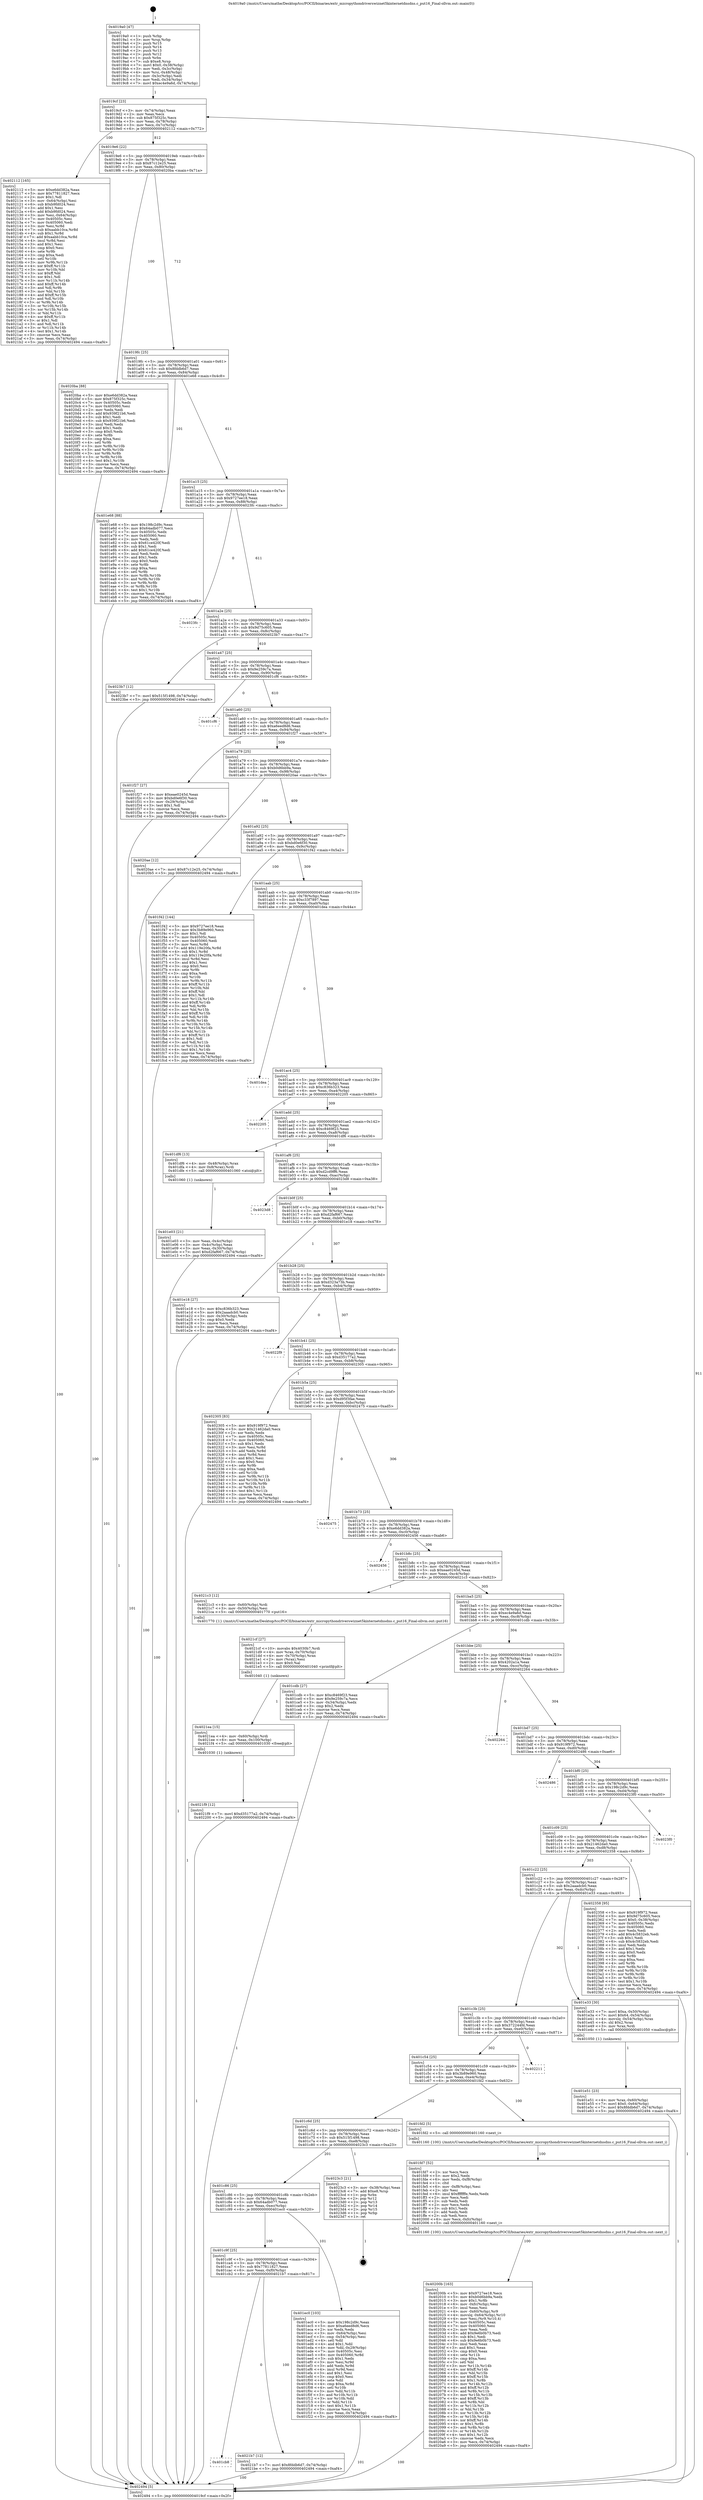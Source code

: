 digraph "0x4019a0" {
  label = "0x4019a0 (/mnt/c/Users/mathe/Desktop/tcc/POCII/binaries/extr_micropythondriverswiznet5kinternetdnsdns.c_put16_Final-ollvm.out::main(0))"
  labelloc = "t"
  node[shape=record]

  Entry [label="",width=0.3,height=0.3,shape=circle,fillcolor=black,style=filled]
  "0x4019cf" [label="{
     0x4019cf [23]\l
     | [instrs]\l
     &nbsp;&nbsp;0x4019cf \<+3\>: mov -0x74(%rbp),%eax\l
     &nbsp;&nbsp;0x4019d2 \<+2\>: mov %eax,%ecx\l
     &nbsp;&nbsp;0x4019d4 \<+6\>: sub $0x875f325c,%ecx\l
     &nbsp;&nbsp;0x4019da \<+3\>: mov %eax,-0x78(%rbp)\l
     &nbsp;&nbsp;0x4019dd \<+3\>: mov %ecx,-0x7c(%rbp)\l
     &nbsp;&nbsp;0x4019e0 \<+6\>: je 0000000000402112 \<main+0x772\>\l
  }"]
  "0x402112" [label="{
     0x402112 [165]\l
     | [instrs]\l
     &nbsp;&nbsp;0x402112 \<+5\>: mov $0xe6dd382a,%eax\l
     &nbsp;&nbsp;0x402117 \<+5\>: mov $0x77811827,%ecx\l
     &nbsp;&nbsp;0x40211c \<+2\>: mov $0x1,%dl\l
     &nbsp;&nbsp;0x40211e \<+3\>: mov -0x64(%rbp),%esi\l
     &nbsp;&nbsp;0x402121 \<+6\>: sub $0xb9fd024,%esi\l
     &nbsp;&nbsp;0x402127 \<+3\>: add $0x1,%esi\l
     &nbsp;&nbsp;0x40212a \<+6\>: add $0xb9fd024,%esi\l
     &nbsp;&nbsp;0x402130 \<+3\>: mov %esi,-0x64(%rbp)\l
     &nbsp;&nbsp;0x402133 \<+7\>: mov 0x40505c,%esi\l
     &nbsp;&nbsp;0x40213a \<+7\>: mov 0x405060,%edi\l
     &nbsp;&nbsp;0x402141 \<+3\>: mov %esi,%r8d\l
     &nbsp;&nbsp;0x402144 \<+7\>: sub $0xaabb10ca,%r8d\l
     &nbsp;&nbsp;0x40214b \<+4\>: sub $0x1,%r8d\l
     &nbsp;&nbsp;0x40214f \<+7\>: add $0xaabb10ca,%r8d\l
     &nbsp;&nbsp;0x402156 \<+4\>: imul %r8d,%esi\l
     &nbsp;&nbsp;0x40215a \<+3\>: and $0x1,%esi\l
     &nbsp;&nbsp;0x40215d \<+3\>: cmp $0x0,%esi\l
     &nbsp;&nbsp;0x402160 \<+4\>: sete %r9b\l
     &nbsp;&nbsp;0x402164 \<+3\>: cmp $0xa,%edi\l
     &nbsp;&nbsp;0x402167 \<+4\>: setl %r10b\l
     &nbsp;&nbsp;0x40216b \<+3\>: mov %r9b,%r11b\l
     &nbsp;&nbsp;0x40216e \<+4\>: xor $0xff,%r11b\l
     &nbsp;&nbsp;0x402172 \<+3\>: mov %r10b,%bl\l
     &nbsp;&nbsp;0x402175 \<+3\>: xor $0xff,%bl\l
     &nbsp;&nbsp;0x402178 \<+3\>: xor $0x1,%dl\l
     &nbsp;&nbsp;0x40217b \<+3\>: mov %r11b,%r14b\l
     &nbsp;&nbsp;0x40217e \<+4\>: and $0xff,%r14b\l
     &nbsp;&nbsp;0x402182 \<+3\>: and %dl,%r9b\l
     &nbsp;&nbsp;0x402185 \<+3\>: mov %bl,%r15b\l
     &nbsp;&nbsp;0x402188 \<+4\>: and $0xff,%r15b\l
     &nbsp;&nbsp;0x40218c \<+3\>: and %dl,%r10b\l
     &nbsp;&nbsp;0x40218f \<+3\>: or %r9b,%r14b\l
     &nbsp;&nbsp;0x402192 \<+3\>: or %r10b,%r15b\l
     &nbsp;&nbsp;0x402195 \<+3\>: xor %r15b,%r14b\l
     &nbsp;&nbsp;0x402198 \<+3\>: or %bl,%r11b\l
     &nbsp;&nbsp;0x40219b \<+4\>: xor $0xff,%r11b\l
     &nbsp;&nbsp;0x40219f \<+3\>: or $0x1,%dl\l
     &nbsp;&nbsp;0x4021a2 \<+3\>: and %dl,%r11b\l
     &nbsp;&nbsp;0x4021a5 \<+3\>: or %r11b,%r14b\l
     &nbsp;&nbsp;0x4021a8 \<+4\>: test $0x1,%r14b\l
     &nbsp;&nbsp;0x4021ac \<+3\>: cmovne %ecx,%eax\l
     &nbsp;&nbsp;0x4021af \<+3\>: mov %eax,-0x74(%rbp)\l
     &nbsp;&nbsp;0x4021b2 \<+5\>: jmp 0000000000402494 \<main+0xaf4\>\l
  }"]
  "0x4019e6" [label="{
     0x4019e6 [22]\l
     | [instrs]\l
     &nbsp;&nbsp;0x4019e6 \<+5\>: jmp 00000000004019eb \<main+0x4b\>\l
     &nbsp;&nbsp;0x4019eb \<+3\>: mov -0x78(%rbp),%eax\l
     &nbsp;&nbsp;0x4019ee \<+5\>: sub $0x87c12e25,%eax\l
     &nbsp;&nbsp;0x4019f3 \<+3\>: mov %eax,-0x80(%rbp)\l
     &nbsp;&nbsp;0x4019f6 \<+6\>: je 00000000004020ba \<main+0x71a\>\l
  }"]
  Exit [label="",width=0.3,height=0.3,shape=circle,fillcolor=black,style=filled,peripheries=2]
  "0x4020ba" [label="{
     0x4020ba [88]\l
     | [instrs]\l
     &nbsp;&nbsp;0x4020ba \<+5\>: mov $0xe6dd382a,%eax\l
     &nbsp;&nbsp;0x4020bf \<+5\>: mov $0x875f325c,%ecx\l
     &nbsp;&nbsp;0x4020c4 \<+7\>: mov 0x40505c,%edx\l
     &nbsp;&nbsp;0x4020cb \<+7\>: mov 0x405060,%esi\l
     &nbsp;&nbsp;0x4020d2 \<+2\>: mov %edx,%edi\l
     &nbsp;&nbsp;0x4020d4 \<+6\>: add $0x939f21b6,%edi\l
     &nbsp;&nbsp;0x4020da \<+3\>: sub $0x1,%edi\l
     &nbsp;&nbsp;0x4020dd \<+6\>: sub $0x939f21b6,%edi\l
     &nbsp;&nbsp;0x4020e3 \<+3\>: imul %edi,%edx\l
     &nbsp;&nbsp;0x4020e6 \<+3\>: and $0x1,%edx\l
     &nbsp;&nbsp;0x4020e9 \<+3\>: cmp $0x0,%edx\l
     &nbsp;&nbsp;0x4020ec \<+4\>: sete %r8b\l
     &nbsp;&nbsp;0x4020f0 \<+3\>: cmp $0xa,%esi\l
     &nbsp;&nbsp;0x4020f3 \<+4\>: setl %r9b\l
     &nbsp;&nbsp;0x4020f7 \<+3\>: mov %r8b,%r10b\l
     &nbsp;&nbsp;0x4020fa \<+3\>: and %r9b,%r10b\l
     &nbsp;&nbsp;0x4020fd \<+3\>: xor %r9b,%r8b\l
     &nbsp;&nbsp;0x402100 \<+3\>: or %r8b,%r10b\l
     &nbsp;&nbsp;0x402103 \<+4\>: test $0x1,%r10b\l
     &nbsp;&nbsp;0x402107 \<+3\>: cmovne %ecx,%eax\l
     &nbsp;&nbsp;0x40210a \<+3\>: mov %eax,-0x74(%rbp)\l
     &nbsp;&nbsp;0x40210d \<+5\>: jmp 0000000000402494 \<main+0xaf4\>\l
  }"]
  "0x4019fc" [label="{
     0x4019fc [25]\l
     | [instrs]\l
     &nbsp;&nbsp;0x4019fc \<+5\>: jmp 0000000000401a01 \<main+0x61\>\l
     &nbsp;&nbsp;0x401a01 \<+3\>: mov -0x78(%rbp),%eax\l
     &nbsp;&nbsp;0x401a04 \<+5\>: sub $0x8fddb6d7,%eax\l
     &nbsp;&nbsp;0x401a09 \<+6\>: mov %eax,-0x84(%rbp)\l
     &nbsp;&nbsp;0x401a0f \<+6\>: je 0000000000401e68 \<main+0x4c8\>\l
  }"]
  "0x4021f9" [label="{
     0x4021f9 [12]\l
     | [instrs]\l
     &nbsp;&nbsp;0x4021f9 \<+7\>: movl $0xd35177a2,-0x74(%rbp)\l
     &nbsp;&nbsp;0x402200 \<+5\>: jmp 0000000000402494 \<main+0xaf4\>\l
  }"]
  "0x401e68" [label="{
     0x401e68 [88]\l
     | [instrs]\l
     &nbsp;&nbsp;0x401e68 \<+5\>: mov $0x198c2d9c,%eax\l
     &nbsp;&nbsp;0x401e6d \<+5\>: mov $0x64adb077,%ecx\l
     &nbsp;&nbsp;0x401e72 \<+7\>: mov 0x40505c,%edx\l
     &nbsp;&nbsp;0x401e79 \<+7\>: mov 0x405060,%esi\l
     &nbsp;&nbsp;0x401e80 \<+2\>: mov %edx,%edi\l
     &nbsp;&nbsp;0x401e82 \<+6\>: sub $0x61ce420f,%edi\l
     &nbsp;&nbsp;0x401e88 \<+3\>: sub $0x1,%edi\l
     &nbsp;&nbsp;0x401e8b \<+6\>: add $0x61ce420f,%edi\l
     &nbsp;&nbsp;0x401e91 \<+3\>: imul %edi,%edx\l
     &nbsp;&nbsp;0x401e94 \<+3\>: and $0x1,%edx\l
     &nbsp;&nbsp;0x401e97 \<+3\>: cmp $0x0,%edx\l
     &nbsp;&nbsp;0x401e9a \<+4\>: sete %r8b\l
     &nbsp;&nbsp;0x401e9e \<+3\>: cmp $0xa,%esi\l
     &nbsp;&nbsp;0x401ea1 \<+4\>: setl %r9b\l
     &nbsp;&nbsp;0x401ea5 \<+3\>: mov %r8b,%r10b\l
     &nbsp;&nbsp;0x401ea8 \<+3\>: and %r9b,%r10b\l
     &nbsp;&nbsp;0x401eab \<+3\>: xor %r9b,%r8b\l
     &nbsp;&nbsp;0x401eae \<+3\>: or %r8b,%r10b\l
     &nbsp;&nbsp;0x401eb1 \<+4\>: test $0x1,%r10b\l
     &nbsp;&nbsp;0x401eb5 \<+3\>: cmovne %ecx,%eax\l
     &nbsp;&nbsp;0x401eb8 \<+3\>: mov %eax,-0x74(%rbp)\l
     &nbsp;&nbsp;0x401ebb \<+5\>: jmp 0000000000402494 \<main+0xaf4\>\l
  }"]
  "0x401a15" [label="{
     0x401a15 [25]\l
     | [instrs]\l
     &nbsp;&nbsp;0x401a15 \<+5\>: jmp 0000000000401a1a \<main+0x7a\>\l
     &nbsp;&nbsp;0x401a1a \<+3\>: mov -0x78(%rbp),%eax\l
     &nbsp;&nbsp;0x401a1d \<+5\>: sub $0x9727ee18,%eax\l
     &nbsp;&nbsp;0x401a22 \<+6\>: mov %eax,-0x88(%rbp)\l
     &nbsp;&nbsp;0x401a28 \<+6\>: je 00000000004023fc \<main+0xa5c\>\l
  }"]
  "0x4021ea" [label="{
     0x4021ea [15]\l
     | [instrs]\l
     &nbsp;&nbsp;0x4021ea \<+4\>: mov -0x60(%rbp),%rdi\l
     &nbsp;&nbsp;0x4021ee \<+6\>: mov %eax,-0x100(%rbp)\l
     &nbsp;&nbsp;0x4021f4 \<+5\>: call 0000000000401030 \<free@plt\>\l
     | [calls]\l
     &nbsp;&nbsp;0x401030 \{1\} (unknown)\l
  }"]
  "0x4023fc" [label="{
     0x4023fc\l
  }", style=dashed]
  "0x401a2e" [label="{
     0x401a2e [25]\l
     | [instrs]\l
     &nbsp;&nbsp;0x401a2e \<+5\>: jmp 0000000000401a33 \<main+0x93\>\l
     &nbsp;&nbsp;0x401a33 \<+3\>: mov -0x78(%rbp),%eax\l
     &nbsp;&nbsp;0x401a36 \<+5\>: sub $0x9d75c605,%eax\l
     &nbsp;&nbsp;0x401a3b \<+6\>: mov %eax,-0x8c(%rbp)\l
     &nbsp;&nbsp;0x401a41 \<+6\>: je 00000000004023b7 \<main+0xa17\>\l
  }"]
  "0x4021cf" [label="{
     0x4021cf [27]\l
     | [instrs]\l
     &nbsp;&nbsp;0x4021cf \<+10\>: movabs $0x4030b7,%rdi\l
     &nbsp;&nbsp;0x4021d9 \<+4\>: mov %rax,-0x70(%rbp)\l
     &nbsp;&nbsp;0x4021dd \<+4\>: mov -0x70(%rbp),%rax\l
     &nbsp;&nbsp;0x4021e1 \<+2\>: mov (%rax),%esi\l
     &nbsp;&nbsp;0x4021e3 \<+2\>: mov $0x0,%al\l
     &nbsp;&nbsp;0x4021e5 \<+5\>: call 0000000000401040 \<printf@plt\>\l
     | [calls]\l
     &nbsp;&nbsp;0x401040 \{1\} (unknown)\l
  }"]
  "0x4023b7" [label="{
     0x4023b7 [12]\l
     | [instrs]\l
     &nbsp;&nbsp;0x4023b7 \<+7\>: movl $0x515f1498,-0x74(%rbp)\l
     &nbsp;&nbsp;0x4023be \<+5\>: jmp 0000000000402494 \<main+0xaf4\>\l
  }"]
  "0x401a47" [label="{
     0x401a47 [25]\l
     | [instrs]\l
     &nbsp;&nbsp;0x401a47 \<+5\>: jmp 0000000000401a4c \<main+0xac\>\l
     &nbsp;&nbsp;0x401a4c \<+3\>: mov -0x78(%rbp),%eax\l
     &nbsp;&nbsp;0x401a4f \<+5\>: sub $0x9e259c7a,%eax\l
     &nbsp;&nbsp;0x401a54 \<+6\>: mov %eax,-0x90(%rbp)\l
     &nbsp;&nbsp;0x401a5a \<+6\>: je 0000000000401cf6 \<main+0x356\>\l
  }"]
  "0x401cb8" [label="{
     0x401cb8\l
  }", style=dashed]
  "0x401cf6" [label="{
     0x401cf6\l
  }", style=dashed]
  "0x401a60" [label="{
     0x401a60 [25]\l
     | [instrs]\l
     &nbsp;&nbsp;0x401a60 \<+5\>: jmp 0000000000401a65 \<main+0xc5\>\l
     &nbsp;&nbsp;0x401a65 \<+3\>: mov -0x78(%rbp),%eax\l
     &nbsp;&nbsp;0x401a68 \<+5\>: sub $0xa6eed8d6,%eax\l
     &nbsp;&nbsp;0x401a6d \<+6\>: mov %eax,-0x94(%rbp)\l
     &nbsp;&nbsp;0x401a73 \<+6\>: je 0000000000401f27 \<main+0x587\>\l
  }"]
  "0x4021b7" [label="{
     0x4021b7 [12]\l
     | [instrs]\l
     &nbsp;&nbsp;0x4021b7 \<+7\>: movl $0x8fddb6d7,-0x74(%rbp)\l
     &nbsp;&nbsp;0x4021be \<+5\>: jmp 0000000000402494 \<main+0xaf4\>\l
  }"]
  "0x401f27" [label="{
     0x401f27 [27]\l
     | [instrs]\l
     &nbsp;&nbsp;0x401f27 \<+5\>: mov $0xeae0245d,%eax\l
     &nbsp;&nbsp;0x401f2c \<+5\>: mov $0xbd0e6f30,%ecx\l
     &nbsp;&nbsp;0x401f31 \<+3\>: mov -0x29(%rbp),%dl\l
     &nbsp;&nbsp;0x401f34 \<+3\>: test $0x1,%dl\l
     &nbsp;&nbsp;0x401f37 \<+3\>: cmovne %ecx,%eax\l
     &nbsp;&nbsp;0x401f3a \<+3\>: mov %eax,-0x74(%rbp)\l
     &nbsp;&nbsp;0x401f3d \<+5\>: jmp 0000000000402494 \<main+0xaf4\>\l
  }"]
  "0x401a79" [label="{
     0x401a79 [25]\l
     | [instrs]\l
     &nbsp;&nbsp;0x401a79 \<+5\>: jmp 0000000000401a7e \<main+0xde\>\l
     &nbsp;&nbsp;0x401a7e \<+3\>: mov -0x78(%rbp),%eax\l
     &nbsp;&nbsp;0x401a81 \<+5\>: sub $0xb0d6bb9a,%eax\l
     &nbsp;&nbsp;0x401a86 \<+6\>: mov %eax,-0x98(%rbp)\l
     &nbsp;&nbsp;0x401a8c \<+6\>: je 00000000004020ae \<main+0x70e\>\l
  }"]
  "0x40200b" [label="{
     0x40200b [163]\l
     | [instrs]\l
     &nbsp;&nbsp;0x40200b \<+5\>: mov $0x9727ee18,%ecx\l
     &nbsp;&nbsp;0x402010 \<+5\>: mov $0xb0d6bb9a,%edx\l
     &nbsp;&nbsp;0x402015 \<+3\>: mov $0x1,%r8b\l
     &nbsp;&nbsp;0x402018 \<+6\>: mov -0xfc(%rbp),%esi\l
     &nbsp;&nbsp;0x40201e \<+3\>: imul %eax,%esi\l
     &nbsp;&nbsp;0x402021 \<+4\>: mov -0x60(%rbp),%r9\l
     &nbsp;&nbsp;0x402025 \<+4\>: movslq -0x64(%rbp),%r10\l
     &nbsp;&nbsp;0x402029 \<+4\>: mov %esi,(%r9,%r10,4)\l
     &nbsp;&nbsp;0x40202d \<+7\>: mov 0x40505c,%eax\l
     &nbsp;&nbsp;0x402034 \<+7\>: mov 0x405060,%esi\l
     &nbsp;&nbsp;0x40203b \<+2\>: mov %eax,%edi\l
     &nbsp;&nbsp;0x40203d \<+6\>: add $0x9e6b0b73,%edi\l
     &nbsp;&nbsp;0x402043 \<+3\>: sub $0x1,%edi\l
     &nbsp;&nbsp;0x402046 \<+6\>: sub $0x9e6b0b73,%edi\l
     &nbsp;&nbsp;0x40204c \<+3\>: imul %edi,%eax\l
     &nbsp;&nbsp;0x40204f \<+3\>: and $0x1,%eax\l
     &nbsp;&nbsp;0x402052 \<+3\>: cmp $0x0,%eax\l
     &nbsp;&nbsp;0x402055 \<+4\>: sete %r11b\l
     &nbsp;&nbsp;0x402059 \<+3\>: cmp $0xa,%esi\l
     &nbsp;&nbsp;0x40205c \<+3\>: setl %bl\l
     &nbsp;&nbsp;0x40205f \<+3\>: mov %r11b,%r14b\l
     &nbsp;&nbsp;0x402062 \<+4\>: xor $0xff,%r14b\l
     &nbsp;&nbsp;0x402066 \<+3\>: mov %bl,%r15b\l
     &nbsp;&nbsp;0x402069 \<+4\>: xor $0xff,%r15b\l
     &nbsp;&nbsp;0x40206d \<+4\>: xor $0x1,%r8b\l
     &nbsp;&nbsp;0x402071 \<+3\>: mov %r14b,%r12b\l
     &nbsp;&nbsp;0x402074 \<+4\>: and $0xff,%r12b\l
     &nbsp;&nbsp;0x402078 \<+3\>: and %r8b,%r11b\l
     &nbsp;&nbsp;0x40207b \<+3\>: mov %r15b,%r13b\l
     &nbsp;&nbsp;0x40207e \<+4\>: and $0xff,%r13b\l
     &nbsp;&nbsp;0x402082 \<+3\>: and %r8b,%bl\l
     &nbsp;&nbsp;0x402085 \<+3\>: or %r11b,%r12b\l
     &nbsp;&nbsp;0x402088 \<+3\>: or %bl,%r13b\l
     &nbsp;&nbsp;0x40208b \<+3\>: xor %r13b,%r12b\l
     &nbsp;&nbsp;0x40208e \<+3\>: or %r15b,%r14b\l
     &nbsp;&nbsp;0x402091 \<+4\>: xor $0xff,%r14b\l
     &nbsp;&nbsp;0x402095 \<+4\>: or $0x1,%r8b\l
     &nbsp;&nbsp;0x402099 \<+3\>: and %r8b,%r14b\l
     &nbsp;&nbsp;0x40209c \<+3\>: or %r14b,%r12b\l
     &nbsp;&nbsp;0x40209f \<+4\>: test $0x1,%r12b\l
     &nbsp;&nbsp;0x4020a3 \<+3\>: cmovne %edx,%ecx\l
     &nbsp;&nbsp;0x4020a6 \<+3\>: mov %ecx,-0x74(%rbp)\l
     &nbsp;&nbsp;0x4020a9 \<+5\>: jmp 0000000000402494 \<main+0xaf4\>\l
  }"]
  "0x4020ae" [label="{
     0x4020ae [12]\l
     | [instrs]\l
     &nbsp;&nbsp;0x4020ae \<+7\>: movl $0x87c12e25,-0x74(%rbp)\l
     &nbsp;&nbsp;0x4020b5 \<+5\>: jmp 0000000000402494 \<main+0xaf4\>\l
  }"]
  "0x401a92" [label="{
     0x401a92 [25]\l
     | [instrs]\l
     &nbsp;&nbsp;0x401a92 \<+5\>: jmp 0000000000401a97 \<main+0xf7\>\l
     &nbsp;&nbsp;0x401a97 \<+3\>: mov -0x78(%rbp),%eax\l
     &nbsp;&nbsp;0x401a9a \<+5\>: sub $0xbd0e6f30,%eax\l
     &nbsp;&nbsp;0x401a9f \<+6\>: mov %eax,-0x9c(%rbp)\l
     &nbsp;&nbsp;0x401aa5 \<+6\>: je 0000000000401f42 \<main+0x5a2\>\l
  }"]
  "0x401fd7" [label="{
     0x401fd7 [52]\l
     | [instrs]\l
     &nbsp;&nbsp;0x401fd7 \<+2\>: xor %ecx,%ecx\l
     &nbsp;&nbsp;0x401fd9 \<+5\>: mov $0x2,%edx\l
     &nbsp;&nbsp;0x401fde \<+6\>: mov %edx,-0xf8(%rbp)\l
     &nbsp;&nbsp;0x401fe4 \<+1\>: cltd\l
     &nbsp;&nbsp;0x401fe5 \<+6\>: mov -0xf8(%rbp),%esi\l
     &nbsp;&nbsp;0x401feb \<+2\>: idiv %esi\l
     &nbsp;&nbsp;0x401fed \<+6\>: imul $0xfffffffe,%edx,%edx\l
     &nbsp;&nbsp;0x401ff3 \<+2\>: mov %ecx,%edi\l
     &nbsp;&nbsp;0x401ff5 \<+2\>: sub %edx,%edi\l
     &nbsp;&nbsp;0x401ff7 \<+2\>: mov %ecx,%edx\l
     &nbsp;&nbsp;0x401ff9 \<+3\>: sub $0x1,%edx\l
     &nbsp;&nbsp;0x401ffc \<+2\>: add %edx,%edi\l
     &nbsp;&nbsp;0x401ffe \<+2\>: sub %edi,%ecx\l
     &nbsp;&nbsp;0x402000 \<+6\>: mov %ecx,-0xfc(%rbp)\l
     &nbsp;&nbsp;0x402006 \<+5\>: call 0000000000401160 \<next_i\>\l
     | [calls]\l
     &nbsp;&nbsp;0x401160 \{100\} (/mnt/c/Users/mathe/Desktop/tcc/POCII/binaries/extr_micropythondriverswiznet5kinternetdnsdns.c_put16_Final-ollvm.out::next_i)\l
  }"]
  "0x401f42" [label="{
     0x401f42 [144]\l
     | [instrs]\l
     &nbsp;&nbsp;0x401f42 \<+5\>: mov $0x9727ee18,%eax\l
     &nbsp;&nbsp;0x401f47 \<+5\>: mov $0x3b89e960,%ecx\l
     &nbsp;&nbsp;0x401f4c \<+2\>: mov $0x1,%dl\l
     &nbsp;&nbsp;0x401f4e \<+7\>: mov 0x40505c,%esi\l
     &nbsp;&nbsp;0x401f55 \<+7\>: mov 0x405060,%edi\l
     &nbsp;&nbsp;0x401f5c \<+3\>: mov %esi,%r8d\l
     &nbsp;&nbsp;0x401f5f \<+7\>: add $0x119e20fa,%r8d\l
     &nbsp;&nbsp;0x401f66 \<+4\>: sub $0x1,%r8d\l
     &nbsp;&nbsp;0x401f6a \<+7\>: sub $0x119e20fa,%r8d\l
     &nbsp;&nbsp;0x401f71 \<+4\>: imul %r8d,%esi\l
     &nbsp;&nbsp;0x401f75 \<+3\>: and $0x1,%esi\l
     &nbsp;&nbsp;0x401f78 \<+3\>: cmp $0x0,%esi\l
     &nbsp;&nbsp;0x401f7b \<+4\>: sete %r9b\l
     &nbsp;&nbsp;0x401f7f \<+3\>: cmp $0xa,%edi\l
     &nbsp;&nbsp;0x401f82 \<+4\>: setl %r10b\l
     &nbsp;&nbsp;0x401f86 \<+3\>: mov %r9b,%r11b\l
     &nbsp;&nbsp;0x401f89 \<+4\>: xor $0xff,%r11b\l
     &nbsp;&nbsp;0x401f8d \<+3\>: mov %r10b,%bl\l
     &nbsp;&nbsp;0x401f90 \<+3\>: xor $0xff,%bl\l
     &nbsp;&nbsp;0x401f93 \<+3\>: xor $0x1,%dl\l
     &nbsp;&nbsp;0x401f96 \<+3\>: mov %r11b,%r14b\l
     &nbsp;&nbsp;0x401f99 \<+4\>: and $0xff,%r14b\l
     &nbsp;&nbsp;0x401f9d \<+3\>: and %dl,%r9b\l
     &nbsp;&nbsp;0x401fa0 \<+3\>: mov %bl,%r15b\l
     &nbsp;&nbsp;0x401fa3 \<+4\>: and $0xff,%r15b\l
     &nbsp;&nbsp;0x401fa7 \<+3\>: and %dl,%r10b\l
     &nbsp;&nbsp;0x401faa \<+3\>: or %r9b,%r14b\l
     &nbsp;&nbsp;0x401fad \<+3\>: or %r10b,%r15b\l
     &nbsp;&nbsp;0x401fb0 \<+3\>: xor %r15b,%r14b\l
     &nbsp;&nbsp;0x401fb3 \<+3\>: or %bl,%r11b\l
     &nbsp;&nbsp;0x401fb6 \<+4\>: xor $0xff,%r11b\l
     &nbsp;&nbsp;0x401fba \<+3\>: or $0x1,%dl\l
     &nbsp;&nbsp;0x401fbd \<+3\>: and %dl,%r11b\l
     &nbsp;&nbsp;0x401fc0 \<+3\>: or %r11b,%r14b\l
     &nbsp;&nbsp;0x401fc3 \<+4\>: test $0x1,%r14b\l
     &nbsp;&nbsp;0x401fc7 \<+3\>: cmovne %ecx,%eax\l
     &nbsp;&nbsp;0x401fca \<+3\>: mov %eax,-0x74(%rbp)\l
     &nbsp;&nbsp;0x401fcd \<+5\>: jmp 0000000000402494 \<main+0xaf4\>\l
  }"]
  "0x401aab" [label="{
     0x401aab [25]\l
     | [instrs]\l
     &nbsp;&nbsp;0x401aab \<+5\>: jmp 0000000000401ab0 \<main+0x110\>\l
     &nbsp;&nbsp;0x401ab0 \<+3\>: mov -0x78(%rbp),%eax\l
     &nbsp;&nbsp;0x401ab3 \<+5\>: sub $0xc33f7897,%eax\l
     &nbsp;&nbsp;0x401ab8 \<+6\>: mov %eax,-0xa0(%rbp)\l
     &nbsp;&nbsp;0x401abe \<+6\>: je 0000000000401dea \<main+0x44a\>\l
  }"]
  "0x401c9f" [label="{
     0x401c9f [25]\l
     | [instrs]\l
     &nbsp;&nbsp;0x401c9f \<+5\>: jmp 0000000000401ca4 \<main+0x304\>\l
     &nbsp;&nbsp;0x401ca4 \<+3\>: mov -0x78(%rbp),%eax\l
     &nbsp;&nbsp;0x401ca7 \<+5\>: sub $0x77811827,%eax\l
     &nbsp;&nbsp;0x401cac \<+6\>: mov %eax,-0xf0(%rbp)\l
     &nbsp;&nbsp;0x401cb2 \<+6\>: je 00000000004021b7 \<main+0x817\>\l
  }"]
  "0x401dea" [label="{
     0x401dea\l
  }", style=dashed]
  "0x401ac4" [label="{
     0x401ac4 [25]\l
     | [instrs]\l
     &nbsp;&nbsp;0x401ac4 \<+5\>: jmp 0000000000401ac9 \<main+0x129\>\l
     &nbsp;&nbsp;0x401ac9 \<+3\>: mov -0x78(%rbp),%eax\l
     &nbsp;&nbsp;0x401acc \<+5\>: sub $0xc836b323,%eax\l
     &nbsp;&nbsp;0x401ad1 \<+6\>: mov %eax,-0xa4(%rbp)\l
     &nbsp;&nbsp;0x401ad7 \<+6\>: je 0000000000402205 \<main+0x865\>\l
  }"]
  "0x401ec0" [label="{
     0x401ec0 [103]\l
     | [instrs]\l
     &nbsp;&nbsp;0x401ec0 \<+5\>: mov $0x198c2d9c,%eax\l
     &nbsp;&nbsp;0x401ec5 \<+5\>: mov $0xa6eed8d6,%ecx\l
     &nbsp;&nbsp;0x401eca \<+2\>: xor %edx,%edx\l
     &nbsp;&nbsp;0x401ecc \<+3\>: mov -0x64(%rbp),%esi\l
     &nbsp;&nbsp;0x401ecf \<+3\>: cmp -0x54(%rbp),%esi\l
     &nbsp;&nbsp;0x401ed2 \<+4\>: setl %dil\l
     &nbsp;&nbsp;0x401ed6 \<+4\>: and $0x1,%dil\l
     &nbsp;&nbsp;0x401eda \<+4\>: mov %dil,-0x29(%rbp)\l
     &nbsp;&nbsp;0x401ede \<+7\>: mov 0x40505c,%esi\l
     &nbsp;&nbsp;0x401ee5 \<+8\>: mov 0x405060,%r8d\l
     &nbsp;&nbsp;0x401eed \<+3\>: sub $0x1,%edx\l
     &nbsp;&nbsp;0x401ef0 \<+3\>: mov %esi,%r9d\l
     &nbsp;&nbsp;0x401ef3 \<+3\>: add %edx,%r9d\l
     &nbsp;&nbsp;0x401ef6 \<+4\>: imul %r9d,%esi\l
     &nbsp;&nbsp;0x401efa \<+3\>: and $0x1,%esi\l
     &nbsp;&nbsp;0x401efd \<+3\>: cmp $0x0,%esi\l
     &nbsp;&nbsp;0x401f00 \<+4\>: sete %dil\l
     &nbsp;&nbsp;0x401f04 \<+4\>: cmp $0xa,%r8d\l
     &nbsp;&nbsp;0x401f08 \<+4\>: setl %r10b\l
     &nbsp;&nbsp;0x401f0c \<+3\>: mov %dil,%r11b\l
     &nbsp;&nbsp;0x401f0f \<+3\>: and %r10b,%r11b\l
     &nbsp;&nbsp;0x401f12 \<+3\>: xor %r10b,%dil\l
     &nbsp;&nbsp;0x401f15 \<+3\>: or %dil,%r11b\l
     &nbsp;&nbsp;0x401f18 \<+4\>: test $0x1,%r11b\l
     &nbsp;&nbsp;0x401f1c \<+3\>: cmovne %ecx,%eax\l
     &nbsp;&nbsp;0x401f1f \<+3\>: mov %eax,-0x74(%rbp)\l
     &nbsp;&nbsp;0x401f22 \<+5\>: jmp 0000000000402494 \<main+0xaf4\>\l
  }"]
  "0x402205" [label="{
     0x402205\l
  }", style=dashed]
  "0x401add" [label="{
     0x401add [25]\l
     | [instrs]\l
     &nbsp;&nbsp;0x401add \<+5\>: jmp 0000000000401ae2 \<main+0x142\>\l
     &nbsp;&nbsp;0x401ae2 \<+3\>: mov -0x78(%rbp),%eax\l
     &nbsp;&nbsp;0x401ae5 \<+5\>: sub $0xc8469f23,%eax\l
     &nbsp;&nbsp;0x401aea \<+6\>: mov %eax,-0xa8(%rbp)\l
     &nbsp;&nbsp;0x401af0 \<+6\>: je 0000000000401df6 \<main+0x456\>\l
  }"]
  "0x401c86" [label="{
     0x401c86 [25]\l
     | [instrs]\l
     &nbsp;&nbsp;0x401c86 \<+5\>: jmp 0000000000401c8b \<main+0x2eb\>\l
     &nbsp;&nbsp;0x401c8b \<+3\>: mov -0x78(%rbp),%eax\l
     &nbsp;&nbsp;0x401c8e \<+5\>: sub $0x64adb077,%eax\l
     &nbsp;&nbsp;0x401c93 \<+6\>: mov %eax,-0xec(%rbp)\l
     &nbsp;&nbsp;0x401c99 \<+6\>: je 0000000000401ec0 \<main+0x520\>\l
  }"]
  "0x401df6" [label="{
     0x401df6 [13]\l
     | [instrs]\l
     &nbsp;&nbsp;0x401df6 \<+4\>: mov -0x48(%rbp),%rax\l
     &nbsp;&nbsp;0x401dfa \<+4\>: mov 0x8(%rax),%rdi\l
     &nbsp;&nbsp;0x401dfe \<+5\>: call 0000000000401060 \<atoi@plt\>\l
     | [calls]\l
     &nbsp;&nbsp;0x401060 \{1\} (unknown)\l
  }"]
  "0x401af6" [label="{
     0x401af6 [25]\l
     | [instrs]\l
     &nbsp;&nbsp;0x401af6 \<+5\>: jmp 0000000000401afb \<main+0x15b\>\l
     &nbsp;&nbsp;0x401afb \<+3\>: mov -0x78(%rbp),%eax\l
     &nbsp;&nbsp;0x401afe \<+5\>: sub $0xd2cd9ff6,%eax\l
     &nbsp;&nbsp;0x401b03 \<+6\>: mov %eax,-0xac(%rbp)\l
     &nbsp;&nbsp;0x401b09 \<+6\>: je 00000000004023d8 \<main+0xa38\>\l
  }"]
  "0x4023c3" [label="{
     0x4023c3 [21]\l
     | [instrs]\l
     &nbsp;&nbsp;0x4023c3 \<+3\>: mov -0x38(%rbp),%eax\l
     &nbsp;&nbsp;0x4023c6 \<+7\>: add $0xe8,%rsp\l
     &nbsp;&nbsp;0x4023cd \<+1\>: pop %rbx\l
     &nbsp;&nbsp;0x4023ce \<+2\>: pop %r12\l
     &nbsp;&nbsp;0x4023d0 \<+2\>: pop %r13\l
     &nbsp;&nbsp;0x4023d2 \<+2\>: pop %r14\l
     &nbsp;&nbsp;0x4023d4 \<+2\>: pop %r15\l
     &nbsp;&nbsp;0x4023d6 \<+1\>: pop %rbp\l
     &nbsp;&nbsp;0x4023d7 \<+1\>: ret\l
  }"]
  "0x4023d8" [label="{
     0x4023d8\l
  }", style=dashed]
  "0x401b0f" [label="{
     0x401b0f [25]\l
     | [instrs]\l
     &nbsp;&nbsp;0x401b0f \<+5\>: jmp 0000000000401b14 \<main+0x174\>\l
     &nbsp;&nbsp;0x401b14 \<+3\>: mov -0x78(%rbp),%eax\l
     &nbsp;&nbsp;0x401b17 \<+5\>: sub $0xd2faf667,%eax\l
     &nbsp;&nbsp;0x401b1c \<+6\>: mov %eax,-0xb0(%rbp)\l
     &nbsp;&nbsp;0x401b22 \<+6\>: je 0000000000401e18 \<main+0x478\>\l
  }"]
  "0x401c6d" [label="{
     0x401c6d [25]\l
     | [instrs]\l
     &nbsp;&nbsp;0x401c6d \<+5\>: jmp 0000000000401c72 \<main+0x2d2\>\l
     &nbsp;&nbsp;0x401c72 \<+3\>: mov -0x78(%rbp),%eax\l
     &nbsp;&nbsp;0x401c75 \<+5\>: sub $0x515f1498,%eax\l
     &nbsp;&nbsp;0x401c7a \<+6\>: mov %eax,-0xe8(%rbp)\l
     &nbsp;&nbsp;0x401c80 \<+6\>: je 00000000004023c3 \<main+0xa23\>\l
  }"]
  "0x401e18" [label="{
     0x401e18 [27]\l
     | [instrs]\l
     &nbsp;&nbsp;0x401e18 \<+5\>: mov $0xc836b323,%eax\l
     &nbsp;&nbsp;0x401e1d \<+5\>: mov $0x2aaadcb0,%ecx\l
     &nbsp;&nbsp;0x401e22 \<+3\>: mov -0x30(%rbp),%edx\l
     &nbsp;&nbsp;0x401e25 \<+3\>: cmp $0x0,%edx\l
     &nbsp;&nbsp;0x401e28 \<+3\>: cmove %ecx,%eax\l
     &nbsp;&nbsp;0x401e2b \<+3\>: mov %eax,-0x74(%rbp)\l
     &nbsp;&nbsp;0x401e2e \<+5\>: jmp 0000000000402494 \<main+0xaf4\>\l
  }"]
  "0x401b28" [label="{
     0x401b28 [25]\l
     | [instrs]\l
     &nbsp;&nbsp;0x401b28 \<+5\>: jmp 0000000000401b2d \<main+0x18d\>\l
     &nbsp;&nbsp;0x401b2d \<+3\>: mov -0x78(%rbp),%eax\l
     &nbsp;&nbsp;0x401b30 \<+5\>: sub $0xd323a73b,%eax\l
     &nbsp;&nbsp;0x401b35 \<+6\>: mov %eax,-0xb4(%rbp)\l
     &nbsp;&nbsp;0x401b3b \<+6\>: je 00000000004022f9 \<main+0x959\>\l
  }"]
  "0x401fd2" [label="{
     0x401fd2 [5]\l
     | [instrs]\l
     &nbsp;&nbsp;0x401fd2 \<+5\>: call 0000000000401160 \<next_i\>\l
     | [calls]\l
     &nbsp;&nbsp;0x401160 \{100\} (/mnt/c/Users/mathe/Desktop/tcc/POCII/binaries/extr_micropythondriverswiznet5kinternetdnsdns.c_put16_Final-ollvm.out::next_i)\l
  }"]
  "0x4022f9" [label="{
     0x4022f9\l
  }", style=dashed]
  "0x401b41" [label="{
     0x401b41 [25]\l
     | [instrs]\l
     &nbsp;&nbsp;0x401b41 \<+5\>: jmp 0000000000401b46 \<main+0x1a6\>\l
     &nbsp;&nbsp;0x401b46 \<+3\>: mov -0x78(%rbp),%eax\l
     &nbsp;&nbsp;0x401b49 \<+5\>: sub $0xd35177a2,%eax\l
     &nbsp;&nbsp;0x401b4e \<+6\>: mov %eax,-0xb8(%rbp)\l
     &nbsp;&nbsp;0x401b54 \<+6\>: je 0000000000402305 \<main+0x965\>\l
  }"]
  "0x401c54" [label="{
     0x401c54 [25]\l
     | [instrs]\l
     &nbsp;&nbsp;0x401c54 \<+5\>: jmp 0000000000401c59 \<main+0x2b9\>\l
     &nbsp;&nbsp;0x401c59 \<+3\>: mov -0x78(%rbp),%eax\l
     &nbsp;&nbsp;0x401c5c \<+5\>: sub $0x3b89e960,%eax\l
     &nbsp;&nbsp;0x401c61 \<+6\>: mov %eax,-0xe4(%rbp)\l
     &nbsp;&nbsp;0x401c67 \<+6\>: je 0000000000401fd2 \<main+0x632\>\l
  }"]
  "0x402305" [label="{
     0x402305 [83]\l
     | [instrs]\l
     &nbsp;&nbsp;0x402305 \<+5\>: mov $0x919f972,%eax\l
     &nbsp;&nbsp;0x40230a \<+5\>: mov $0x21462da0,%ecx\l
     &nbsp;&nbsp;0x40230f \<+2\>: xor %edx,%edx\l
     &nbsp;&nbsp;0x402311 \<+7\>: mov 0x40505c,%esi\l
     &nbsp;&nbsp;0x402318 \<+7\>: mov 0x405060,%edi\l
     &nbsp;&nbsp;0x40231f \<+3\>: sub $0x1,%edx\l
     &nbsp;&nbsp;0x402322 \<+3\>: mov %esi,%r8d\l
     &nbsp;&nbsp;0x402325 \<+3\>: add %edx,%r8d\l
     &nbsp;&nbsp;0x402328 \<+4\>: imul %r8d,%esi\l
     &nbsp;&nbsp;0x40232c \<+3\>: and $0x1,%esi\l
     &nbsp;&nbsp;0x40232f \<+3\>: cmp $0x0,%esi\l
     &nbsp;&nbsp;0x402332 \<+4\>: sete %r9b\l
     &nbsp;&nbsp;0x402336 \<+3\>: cmp $0xa,%edi\l
     &nbsp;&nbsp;0x402339 \<+4\>: setl %r10b\l
     &nbsp;&nbsp;0x40233d \<+3\>: mov %r9b,%r11b\l
     &nbsp;&nbsp;0x402340 \<+3\>: and %r10b,%r11b\l
     &nbsp;&nbsp;0x402343 \<+3\>: xor %r10b,%r9b\l
     &nbsp;&nbsp;0x402346 \<+3\>: or %r9b,%r11b\l
     &nbsp;&nbsp;0x402349 \<+4\>: test $0x1,%r11b\l
     &nbsp;&nbsp;0x40234d \<+3\>: cmovne %ecx,%eax\l
     &nbsp;&nbsp;0x402350 \<+3\>: mov %eax,-0x74(%rbp)\l
     &nbsp;&nbsp;0x402353 \<+5\>: jmp 0000000000402494 \<main+0xaf4\>\l
  }"]
  "0x401b5a" [label="{
     0x401b5a [25]\l
     | [instrs]\l
     &nbsp;&nbsp;0x401b5a \<+5\>: jmp 0000000000401b5f \<main+0x1bf\>\l
     &nbsp;&nbsp;0x401b5f \<+3\>: mov -0x78(%rbp),%eax\l
     &nbsp;&nbsp;0x401b62 \<+5\>: sub $0xd95f3fae,%eax\l
     &nbsp;&nbsp;0x401b67 \<+6\>: mov %eax,-0xbc(%rbp)\l
     &nbsp;&nbsp;0x401b6d \<+6\>: je 0000000000402475 \<main+0xad5\>\l
  }"]
  "0x402211" [label="{
     0x402211\l
  }", style=dashed]
  "0x402475" [label="{
     0x402475\l
  }", style=dashed]
  "0x401b73" [label="{
     0x401b73 [25]\l
     | [instrs]\l
     &nbsp;&nbsp;0x401b73 \<+5\>: jmp 0000000000401b78 \<main+0x1d8\>\l
     &nbsp;&nbsp;0x401b78 \<+3\>: mov -0x78(%rbp),%eax\l
     &nbsp;&nbsp;0x401b7b \<+5\>: sub $0xe6dd382a,%eax\l
     &nbsp;&nbsp;0x401b80 \<+6\>: mov %eax,-0xc0(%rbp)\l
     &nbsp;&nbsp;0x401b86 \<+6\>: je 0000000000402456 \<main+0xab6\>\l
  }"]
  "0x401e51" [label="{
     0x401e51 [23]\l
     | [instrs]\l
     &nbsp;&nbsp;0x401e51 \<+4\>: mov %rax,-0x60(%rbp)\l
     &nbsp;&nbsp;0x401e55 \<+7\>: movl $0x0,-0x64(%rbp)\l
     &nbsp;&nbsp;0x401e5c \<+7\>: movl $0x8fddb6d7,-0x74(%rbp)\l
     &nbsp;&nbsp;0x401e63 \<+5\>: jmp 0000000000402494 \<main+0xaf4\>\l
  }"]
  "0x402456" [label="{
     0x402456\l
  }", style=dashed]
  "0x401b8c" [label="{
     0x401b8c [25]\l
     | [instrs]\l
     &nbsp;&nbsp;0x401b8c \<+5\>: jmp 0000000000401b91 \<main+0x1f1\>\l
     &nbsp;&nbsp;0x401b91 \<+3\>: mov -0x78(%rbp),%eax\l
     &nbsp;&nbsp;0x401b94 \<+5\>: sub $0xeae0245d,%eax\l
     &nbsp;&nbsp;0x401b99 \<+6\>: mov %eax,-0xc4(%rbp)\l
     &nbsp;&nbsp;0x401b9f \<+6\>: je 00000000004021c3 \<main+0x823\>\l
  }"]
  "0x401c3b" [label="{
     0x401c3b [25]\l
     | [instrs]\l
     &nbsp;&nbsp;0x401c3b \<+5\>: jmp 0000000000401c40 \<main+0x2a0\>\l
     &nbsp;&nbsp;0x401c40 \<+3\>: mov -0x78(%rbp),%eax\l
     &nbsp;&nbsp;0x401c43 \<+5\>: sub $0x372244fd,%eax\l
     &nbsp;&nbsp;0x401c48 \<+6\>: mov %eax,-0xe0(%rbp)\l
     &nbsp;&nbsp;0x401c4e \<+6\>: je 0000000000402211 \<main+0x871\>\l
  }"]
  "0x4021c3" [label="{
     0x4021c3 [12]\l
     | [instrs]\l
     &nbsp;&nbsp;0x4021c3 \<+4\>: mov -0x60(%rbp),%rdi\l
     &nbsp;&nbsp;0x4021c7 \<+3\>: mov -0x50(%rbp),%esi\l
     &nbsp;&nbsp;0x4021ca \<+5\>: call 0000000000401770 \<put16\>\l
     | [calls]\l
     &nbsp;&nbsp;0x401770 \{1\} (/mnt/c/Users/mathe/Desktop/tcc/POCII/binaries/extr_micropythondriverswiznet5kinternetdnsdns.c_put16_Final-ollvm.out::put16)\l
  }"]
  "0x401ba5" [label="{
     0x401ba5 [25]\l
     | [instrs]\l
     &nbsp;&nbsp;0x401ba5 \<+5\>: jmp 0000000000401baa \<main+0x20a\>\l
     &nbsp;&nbsp;0x401baa \<+3\>: mov -0x78(%rbp),%eax\l
     &nbsp;&nbsp;0x401bad \<+5\>: sub $0xec4e9a6d,%eax\l
     &nbsp;&nbsp;0x401bb2 \<+6\>: mov %eax,-0xc8(%rbp)\l
     &nbsp;&nbsp;0x401bb8 \<+6\>: je 0000000000401cdb \<main+0x33b\>\l
  }"]
  "0x401e33" [label="{
     0x401e33 [30]\l
     | [instrs]\l
     &nbsp;&nbsp;0x401e33 \<+7\>: movl $0xa,-0x50(%rbp)\l
     &nbsp;&nbsp;0x401e3a \<+7\>: movl $0x64,-0x54(%rbp)\l
     &nbsp;&nbsp;0x401e41 \<+4\>: movslq -0x54(%rbp),%rax\l
     &nbsp;&nbsp;0x401e45 \<+4\>: shl $0x2,%rax\l
     &nbsp;&nbsp;0x401e49 \<+3\>: mov %rax,%rdi\l
     &nbsp;&nbsp;0x401e4c \<+5\>: call 0000000000401050 \<malloc@plt\>\l
     | [calls]\l
     &nbsp;&nbsp;0x401050 \{1\} (unknown)\l
  }"]
  "0x401cdb" [label="{
     0x401cdb [27]\l
     | [instrs]\l
     &nbsp;&nbsp;0x401cdb \<+5\>: mov $0xc8469f23,%eax\l
     &nbsp;&nbsp;0x401ce0 \<+5\>: mov $0x9e259c7a,%ecx\l
     &nbsp;&nbsp;0x401ce5 \<+3\>: mov -0x34(%rbp),%edx\l
     &nbsp;&nbsp;0x401ce8 \<+3\>: cmp $0x2,%edx\l
     &nbsp;&nbsp;0x401ceb \<+3\>: cmovne %ecx,%eax\l
     &nbsp;&nbsp;0x401cee \<+3\>: mov %eax,-0x74(%rbp)\l
     &nbsp;&nbsp;0x401cf1 \<+5\>: jmp 0000000000402494 \<main+0xaf4\>\l
  }"]
  "0x401bbe" [label="{
     0x401bbe [25]\l
     | [instrs]\l
     &nbsp;&nbsp;0x401bbe \<+5\>: jmp 0000000000401bc3 \<main+0x223\>\l
     &nbsp;&nbsp;0x401bc3 \<+3\>: mov -0x78(%rbp),%eax\l
     &nbsp;&nbsp;0x401bc6 \<+5\>: sub $0x4202a1a,%eax\l
     &nbsp;&nbsp;0x401bcb \<+6\>: mov %eax,-0xcc(%rbp)\l
     &nbsp;&nbsp;0x401bd1 \<+6\>: je 0000000000402264 \<main+0x8c4\>\l
  }"]
  "0x402494" [label="{
     0x402494 [5]\l
     | [instrs]\l
     &nbsp;&nbsp;0x402494 \<+5\>: jmp 00000000004019cf \<main+0x2f\>\l
  }"]
  "0x4019a0" [label="{
     0x4019a0 [47]\l
     | [instrs]\l
     &nbsp;&nbsp;0x4019a0 \<+1\>: push %rbp\l
     &nbsp;&nbsp;0x4019a1 \<+3\>: mov %rsp,%rbp\l
     &nbsp;&nbsp;0x4019a4 \<+2\>: push %r15\l
     &nbsp;&nbsp;0x4019a6 \<+2\>: push %r14\l
     &nbsp;&nbsp;0x4019a8 \<+2\>: push %r13\l
     &nbsp;&nbsp;0x4019aa \<+2\>: push %r12\l
     &nbsp;&nbsp;0x4019ac \<+1\>: push %rbx\l
     &nbsp;&nbsp;0x4019ad \<+7\>: sub $0xe8,%rsp\l
     &nbsp;&nbsp;0x4019b4 \<+7\>: movl $0x0,-0x38(%rbp)\l
     &nbsp;&nbsp;0x4019bb \<+3\>: mov %edi,-0x3c(%rbp)\l
     &nbsp;&nbsp;0x4019be \<+4\>: mov %rsi,-0x48(%rbp)\l
     &nbsp;&nbsp;0x4019c2 \<+3\>: mov -0x3c(%rbp),%edi\l
     &nbsp;&nbsp;0x4019c5 \<+3\>: mov %edi,-0x34(%rbp)\l
     &nbsp;&nbsp;0x4019c8 \<+7\>: movl $0xec4e9a6d,-0x74(%rbp)\l
  }"]
  "0x401e03" [label="{
     0x401e03 [21]\l
     | [instrs]\l
     &nbsp;&nbsp;0x401e03 \<+3\>: mov %eax,-0x4c(%rbp)\l
     &nbsp;&nbsp;0x401e06 \<+3\>: mov -0x4c(%rbp),%eax\l
     &nbsp;&nbsp;0x401e09 \<+3\>: mov %eax,-0x30(%rbp)\l
     &nbsp;&nbsp;0x401e0c \<+7\>: movl $0xd2faf667,-0x74(%rbp)\l
     &nbsp;&nbsp;0x401e13 \<+5\>: jmp 0000000000402494 \<main+0xaf4\>\l
  }"]
  "0x401c22" [label="{
     0x401c22 [25]\l
     | [instrs]\l
     &nbsp;&nbsp;0x401c22 \<+5\>: jmp 0000000000401c27 \<main+0x287\>\l
     &nbsp;&nbsp;0x401c27 \<+3\>: mov -0x78(%rbp),%eax\l
     &nbsp;&nbsp;0x401c2a \<+5\>: sub $0x2aaadcb0,%eax\l
     &nbsp;&nbsp;0x401c2f \<+6\>: mov %eax,-0xdc(%rbp)\l
     &nbsp;&nbsp;0x401c35 \<+6\>: je 0000000000401e33 \<main+0x493\>\l
  }"]
  "0x402264" [label="{
     0x402264\l
  }", style=dashed]
  "0x401bd7" [label="{
     0x401bd7 [25]\l
     | [instrs]\l
     &nbsp;&nbsp;0x401bd7 \<+5\>: jmp 0000000000401bdc \<main+0x23c\>\l
     &nbsp;&nbsp;0x401bdc \<+3\>: mov -0x78(%rbp),%eax\l
     &nbsp;&nbsp;0x401bdf \<+5\>: sub $0x919f972,%eax\l
     &nbsp;&nbsp;0x401be4 \<+6\>: mov %eax,-0xd0(%rbp)\l
     &nbsp;&nbsp;0x401bea \<+6\>: je 0000000000402486 \<main+0xae6\>\l
  }"]
  "0x402358" [label="{
     0x402358 [95]\l
     | [instrs]\l
     &nbsp;&nbsp;0x402358 \<+5\>: mov $0x919f972,%eax\l
     &nbsp;&nbsp;0x40235d \<+5\>: mov $0x9d75c605,%ecx\l
     &nbsp;&nbsp;0x402362 \<+7\>: movl $0x0,-0x38(%rbp)\l
     &nbsp;&nbsp;0x402369 \<+7\>: mov 0x40505c,%edx\l
     &nbsp;&nbsp;0x402370 \<+7\>: mov 0x405060,%esi\l
     &nbsp;&nbsp;0x402377 \<+2\>: mov %edx,%edi\l
     &nbsp;&nbsp;0x402379 \<+6\>: add $0x4c5832eb,%edi\l
     &nbsp;&nbsp;0x40237f \<+3\>: sub $0x1,%edi\l
     &nbsp;&nbsp;0x402382 \<+6\>: sub $0x4c5832eb,%edi\l
     &nbsp;&nbsp;0x402388 \<+3\>: imul %edi,%edx\l
     &nbsp;&nbsp;0x40238b \<+3\>: and $0x1,%edx\l
     &nbsp;&nbsp;0x40238e \<+3\>: cmp $0x0,%edx\l
     &nbsp;&nbsp;0x402391 \<+4\>: sete %r8b\l
     &nbsp;&nbsp;0x402395 \<+3\>: cmp $0xa,%esi\l
     &nbsp;&nbsp;0x402398 \<+4\>: setl %r9b\l
     &nbsp;&nbsp;0x40239c \<+3\>: mov %r8b,%r10b\l
     &nbsp;&nbsp;0x40239f \<+3\>: and %r9b,%r10b\l
     &nbsp;&nbsp;0x4023a2 \<+3\>: xor %r9b,%r8b\l
     &nbsp;&nbsp;0x4023a5 \<+3\>: or %r8b,%r10b\l
     &nbsp;&nbsp;0x4023a8 \<+4\>: test $0x1,%r10b\l
     &nbsp;&nbsp;0x4023ac \<+3\>: cmovne %ecx,%eax\l
     &nbsp;&nbsp;0x4023af \<+3\>: mov %eax,-0x74(%rbp)\l
     &nbsp;&nbsp;0x4023b2 \<+5\>: jmp 0000000000402494 \<main+0xaf4\>\l
  }"]
  "0x402486" [label="{
     0x402486\l
  }", style=dashed]
  "0x401bf0" [label="{
     0x401bf0 [25]\l
     | [instrs]\l
     &nbsp;&nbsp;0x401bf0 \<+5\>: jmp 0000000000401bf5 \<main+0x255\>\l
     &nbsp;&nbsp;0x401bf5 \<+3\>: mov -0x78(%rbp),%eax\l
     &nbsp;&nbsp;0x401bf8 \<+5\>: sub $0x198c2d9c,%eax\l
     &nbsp;&nbsp;0x401bfd \<+6\>: mov %eax,-0xd4(%rbp)\l
     &nbsp;&nbsp;0x401c03 \<+6\>: je 00000000004023f0 \<main+0xa50\>\l
  }"]
  "0x401c09" [label="{
     0x401c09 [25]\l
     | [instrs]\l
     &nbsp;&nbsp;0x401c09 \<+5\>: jmp 0000000000401c0e \<main+0x26e\>\l
     &nbsp;&nbsp;0x401c0e \<+3\>: mov -0x78(%rbp),%eax\l
     &nbsp;&nbsp;0x401c11 \<+5\>: sub $0x21462da0,%eax\l
     &nbsp;&nbsp;0x401c16 \<+6\>: mov %eax,-0xd8(%rbp)\l
     &nbsp;&nbsp;0x401c1c \<+6\>: je 0000000000402358 \<main+0x9b8\>\l
  }"]
  "0x4023f0" [label="{
     0x4023f0\l
  }", style=dashed]
  Entry -> "0x4019a0" [label=" 1"]
  "0x4019cf" -> "0x402112" [label=" 100"]
  "0x4019cf" -> "0x4019e6" [label=" 812"]
  "0x4023c3" -> Exit [label=" 1"]
  "0x4019e6" -> "0x4020ba" [label=" 100"]
  "0x4019e6" -> "0x4019fc" [label=" 712"]
  "0x4023b7" -> "0x402494" [label=" 1"]
  "0x4019fc" -> "0x401e68" [label=" 101"]
  "0x4019fc" -> "0x401a15" [label=" 611"]
  "0x402358" -> "0x402494" [label=" 1"]
  "0x401a15" -> "0x4023fc" [label=" 0"]
  "0x401a15" -> "0x401a2e" [label=" 611"]
  "0x402305" -> "0x402494" [label=" 1"]
  "0x401a2e" -> "0x4023b7" [label=" 1"]
  "0x401a2e" -> "0x401a47" [label=" 610"]
  "0x4021f9" -> "0x402494" [label=" 1"]
  "0x401a47" -> "0x401cf6" [label=" 0"]
  "0x401a47" -> "0x401a60" [label=" 610"]
  "0x4021ea" -> "0x4021f9" [label=" 1"]
  "0x401a60" -> "0x401f27" [label=" 101"]
  "0x401a60" -> "0x401a79" [label=" 509"]
  "0x4021cf" -> "0x4021ea" [label=" 1"]
  "0x401a79" -> "0x4020ae" [label=" 100"]
  "0x401a79" -> "0x401a92" [label=" 409"]
  "0x4021b7" -> "0x402494" [label=" 100"]
  "0x401a92" -> "0x401f42" [label=" 100"]
  "0x401a92" -> "0x401aab" [label=" 309"]
  "0x401c9f" -> "0x401cb8" [label=" 0"]
  "0x401aab" -> "0x401dea" [label=" 0"]
  "0x401aab" -> "0x401ac4" [label=" 309"]
  "0x401c9f" -> "0x4021b7" [label=" 100"]
  "0x401ac4" -> "0x402205" [label=" 0"]
  "0x401ac4" -> "0x401add" [label=" 309"]
  "0x4021c3" -> "0x4021cf" [label=" 1"]
  "0x401add" -> "0x401df6" [label=" 1"]
  "0x401add" -> "0x401af6" [label=" 308"]
  "0x4020ba" -> "0x402494" [label=" 100"]
  "0x401af6" -> "0x4023d8" [label=" 0"]
  "0x401af6" -> "0x401b0f" [label=" 308"]
  "0x4020ae" -> "0x402494" [label=" 100"]
  "0x401b0f" -> "0x401e18" [label=" 1"]
  "0x401b0f" -> "0x401b28" [label=" 307"]
  "0x401fd7" -> "0x40200b" [label=" 100"]
  "0x401b28" -> "0x4022f9" [label=" 0"]
  "0x401b28" -> "0x401b41" [label=" 307"]
  "0x401fd2" -> "0x401fd7" [label=" 100"]
  "0x401b41" -> "0x402305" [label=" 1"]
  "0x401b41" -> "0x401b5a" [label=" 306"]
  "0x401f27" -> "0x402494" [label=" 101"]
  "0x401b5a" -> "0x402475" [label=" 0"]
  "0x401b5a" -> "0x401b73" [label=" 306"]
  "0x401ec0" -> "0x402494" [label=" 101"]
  "0x401b73" -> "0x402456" [label=" 0"]
  "0x401b73" -> "0x401b8c" [label=" 306"]
  "0x401c86" -> "0x401ec0" [label=" 101"]
  "0x401b8c" -> "0x4021c3" [label=" 1"]
  "0x401b8c" -> "0x401ba5" [label=" 305"]
  "0x402112" -> "0x402494" [label=" 100"]
  "0x401ba5" -> "0x401cdb" [label=" 1"]
  "0x401ba5" -> "0x401bbe" [label=" 304"]
  "0x401cdb" -> "0x402494" [label=" 1"]
  "0x4019a0" -> "0x4019cf" [label=" 1"]
  "0x402494" -> "0x4019cf" [label=" 911"]
  "0x401df6" -> "0x401e03" [label=" 1"]
  "0x401e03" -> "0x402494" [label=" 1"]
  "0x401e18" -> "0x402494" [label=" 1"]
  "0x401c6d" -> "0x401c86" [label=" 201"]
  "0x401bbe" -> "0x402264" [label=" 0"]
  "0x401bbe" -> "0x401bd7" [label=" 304"]
  "0x40200b" -> "0x402494" [label=" 100"]
  "0x401bd7" -> "0x402486" [label=" 0"]
  "0x401bd7" -> "0x401bf0" [label=" 304"]
  "0x401c54" -> "0x401c6d" [label=" 202"]
  "0x401bf0" -> "0x4023f0" [label=" 0"]
  "0x401bf0" -> "0x401c09" [label=" 304"]
  "0x401c54" -> "0x401fd2" [label=" 100"]
  "0x401c09" -> "0x402358" [label=" 1"]
  "0x401c09" -> "0x401c22" [label=" 303"]
  "0x401c6d" -> "0x4023c3" [label=" 1"]
  "0x401c22" -> "0x401e33" [label=" 1"]
  "0x401c22" -> "0x401c3b" [label=" 302"]
  "0x401e33" -> "0x401e51" [label=" 1"]
  "0x401e51" -> "0x402494" [label=" 1"]
  "0x401e68" -> "0x402494" [label=" 101"]
  "0x401c86" -> "0x401c9f" [label=" 100"]
  "0x401c3b" -> "0x402211" [label=" 0"]
  "0x401c3b" -> "0x401c54" [label=" 302"]
  "0x401f42" -> "0x402494" [label=" 100"]
}

